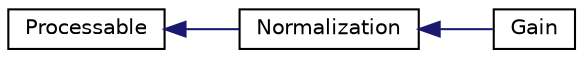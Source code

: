 digraph "Graphical Class Hierarchy"
{
  edge [fontname="Helvetica",fontsize="10",labelfontname="Helvetica",labelfontsize="10"];
  node [fontname="Helvetica",fontsize="10",shape=record];
  rankdir="LR";
  Node0 [label="Processable",height=0.2,width=0.4,color="black", fillcolor="white", style="filled",URL="$classProcessable.html"];
  Node0 -> Node1 [dir="back",color="midnightblue",fontsize="10",style="solid",fontname="Helvetica"];
  Node1 [label="Normalization",height=0.2,width=0.4,color="black", fillcolor="white", style="filled",URL="$classNormalization.html"];
  Node1 -> Node2 [dir="back",color="midnightblue",fontsize="10",style="solid",fontname="Helvetica"];
  Node2 [label="Gain",height=0.2,width=0.4,color="black", fillcolor="white", style="filled",URL="$classGain.html"];
}
